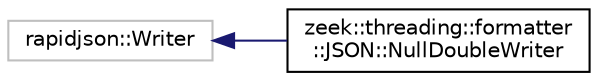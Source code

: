 digraph "Graphical Class Hierarchy"
{
 // LATEX_PDF_SIZE
  edge [fontname="Helvetica",fontsize="10",labelfontname="Helvetica",labelfontsize="10"];
  node [fontname="Helvetica",fontsize="10",shape=record];
  rankdir="LR";
  Node0 [label="rapidjson::Writer",height=0.2,width=0.4,color="grey75", fillcolor="white", style="filled",tooltip=" "];
  Node0 -> Node1 [dir="back",color="midnightblue",fontsize="10",style="solid",fontname="Helvetica"];
  Node1 [label="zeek::threading::formatter\l::JSON::NullDoubleWriter",height=0.2,width=0.4,color="black", fillcolor="white", style="filled",URL="$dd/dac/classzeek_1_1threading_1_1formatter_1_1JSON_1_1NullDoubleWriter.html",tooltip=" "];
}
